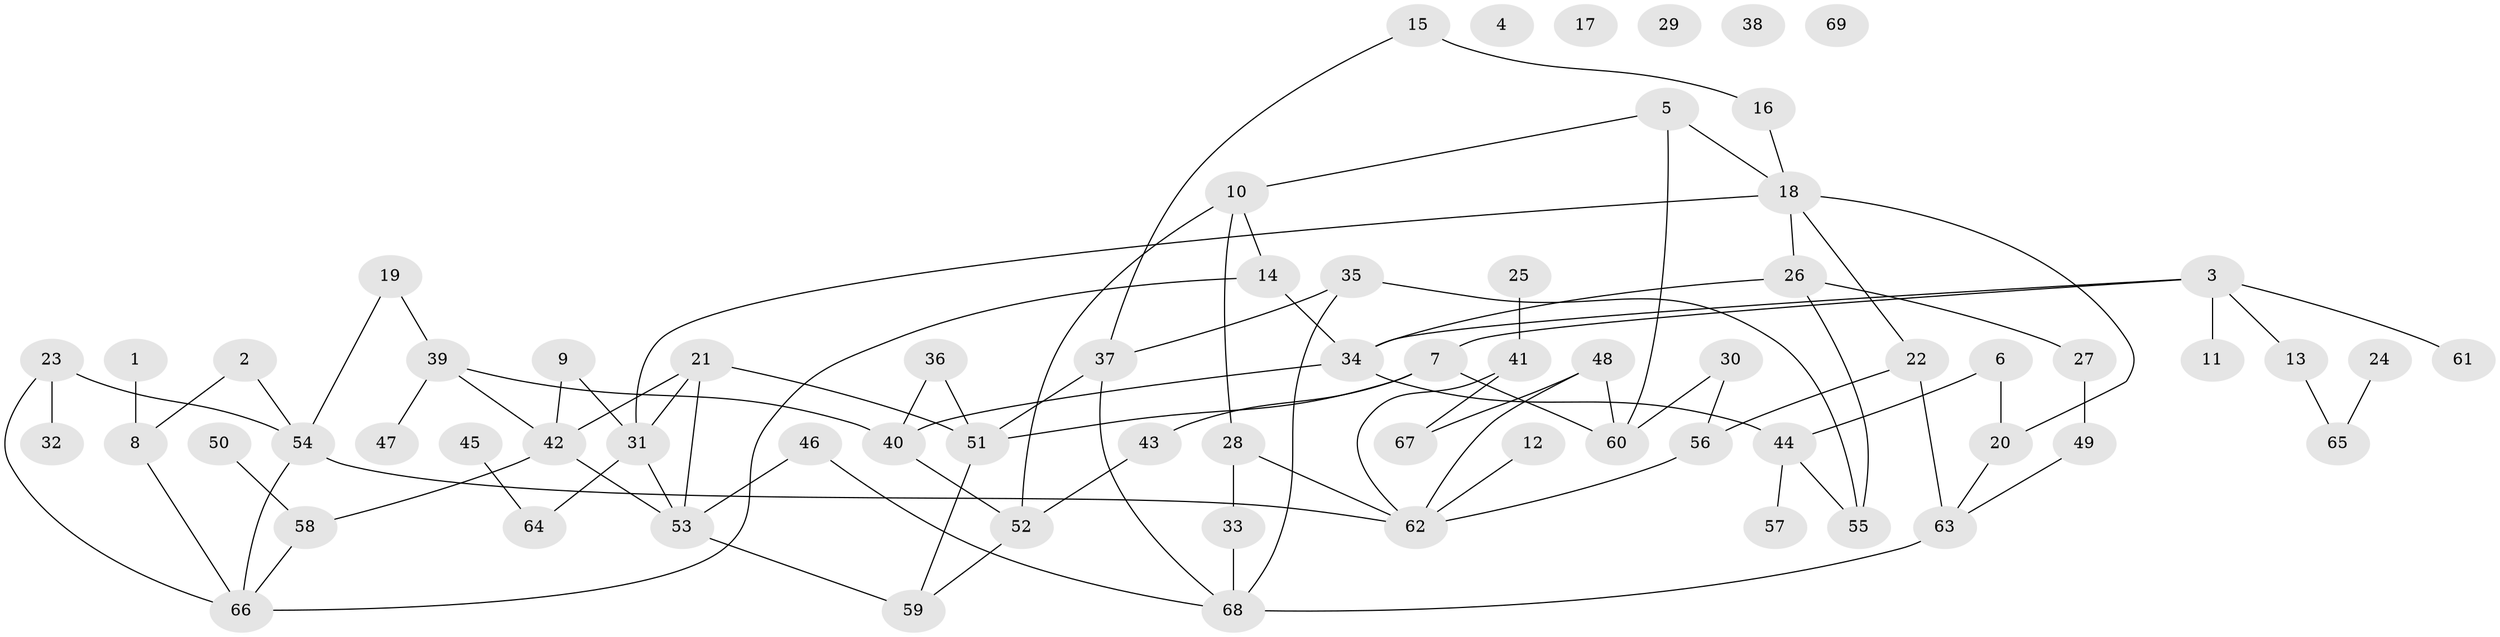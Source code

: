 // Generated by graph-tools (version 1.1) at 2025/00/03/09/25 03:00:46]
// undirected, 69 vertices, 94 edges
graph export_dot {
graph [start="1"]
  node [color=gray90,style=filled];
  1;
  2;
  3;
  4;
  5;
  6;
  7;
  8;
  9;
  10;
  11;
  12;
  13;
  14;
  15;
  16;
  17;
  18;
  19;
  20;
  21;
  22;
  23;
  24;
  25;
  26;
  27;
  28;
  29;
  30;
  31;
  32;
  33;
  34;
  35;
  36;
  37;
  38;
  39;
  40;
  41;
  42;
  43;
  44;
  45;
  46;
  47;
  48;
  49;
  50;
  51;
  52;
  53;
  54;
  55;
  56;
  57;
  58;
  59;
  60;
  61;
  62;
  63;
  64;
  65;
  66;
  67;
  68;
  69;
  1 -- 8;
  2 -- 8;
  2 -- 54;
  3 -- 7;
  3 -- 11;
  3 -- 13;
  3 -- 34;
  3 -- 61;
  5 -- 10;
  5 -- 18;
  5 -- 60;
  6 -- 20;
  6 -- 44;
  7 -- 43;
  7 -- 51;
  7 -- 60;
  8 -- 66;
  9 -- 31;
  9 -- 42;
  10 -- 14;
  10 -- 28;
  10 -- 52;
  12 -- 62;
  13 -- 65;
  14 -- 34;
  14 -- 66;
  15 -- 16;
  15 -- 37;
  16 -- 18;
  18 -- 20;
  18 -- 22;
  18 -- 26;
  18 -- 31;
  19 -- 39;
  19 -- 54;
  20 -- 63;
  21 -- 31;
  21 -- 42;
  21 -- 51;
  21 -- 53;
  22 -- 56;
  22 -- 63;
  23 -- 32;
  23 -- 54;
  23 -- 66;
  24 -- 65;
  25 -- 41;
  26 -- 27;
  26 -- 34;
  26 -- 55;
  27 -- 49;
  28 -- 33;
  28 -- 62;
  30 -- 56;
  30 -- 60;
  31 -- 53;
  31 -- 64;
  33 -- 68;
  34 -- 40;
  34 -- 44;
  35 -- 37;
  35 -- 55;
  35 -- 68;
  36 -- 40;
  36 -- 51;
  37 -- 51;
  37 -- 68;
  39 -- 40;
  39 -- 42;
  39 -- 47;
  40 -- 52;
  41 -- 62;
  41 -- 67;
  42 -- 53;
  42 -- 58;
  43 -- 52;
  44 -- 55;
  44 -- 57;
  45 -- 64;
  46 -- 53;
  46 -- 68;
  48 -- 60;
  48 -- 62;
  48 -- 67;
  49 -- 63;
  50 -- 58;
  51 -- 59;
  52 -- 59;
  53 -- 59;
  54 -- 62;
  54 -- 66;
  56 -- 62;
  58 -- 66;
  63 -- 68;
}
